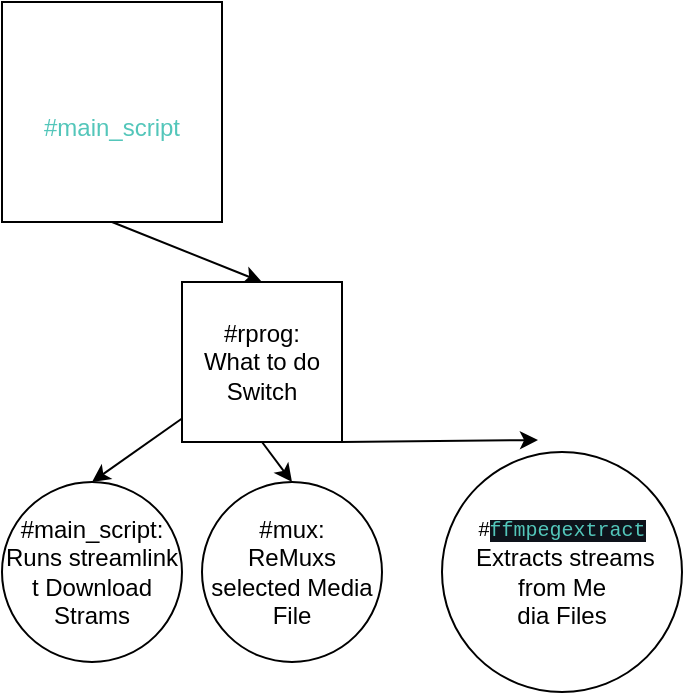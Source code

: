 <mxfile>
    <diagram id="CX2yF_rBkgXAtohxB7G5" name="Page-1">
        <mxGraphModel dx="538" dy="787" grid="1" gridSize="10" guides="1" tooltips="1" connect="1" arrows="1" fold="1" page="1" pageScale="1" pageWidth="850" pageHeight="1100" math="0" shadow="0">
            <root>
                <mxCell id="0"/>
                <mxCell id="1" parent="0"/>
                <mxCell id="4" style="edgeStyle=none;html=1;exitX=0.5;exitY=1;exitDx=0;exitDy=0;entryX=0.5;entryY=0;entryDx=0;entryDy=0;" edge="1" parent="1" source="2" target="5">
                    <mxGeometry relative="1" as="geometry">
                        <mxPoint x="130" y="350" as="targetPoint"/>
                    </mxGeometry>
                </mxCell>
                <mxCell id="2" value="&lt;br&gt;&lt;div style=&quot;color: rgb(200, 209, 223); background-color: rgb(14, 19, 27); font-family: Consolas, &amp;quot;Courier New&amp;quot;, monospace; font-weight: normal; font-size: 18px; line-height: 24px;&quot;&gt;&lt;div&gt;&lt;/div&gt;&lt;/div&gt;&lt;font color=&quot;#53c6ba&quot;&gt;#main_script&lt;/font&gt;&lt;br&gt;" style="whiteSpace=wrap;html=1;aspect=fixed;" vertex="1" parent="1">
                    <mxGeometry x="40" y="120" width="110" height="110" as="geometry"/>
                </mxCell>
                <mxCell id="7" style="edgeStyle=none;html=1;entryX=0.5;entryY=0;entryDx=0;entryDy=0;" edge="1" parent="1" source="5" target="6">
                    <mxGeometry relative="1" as="geometry"/>
                </mxCell>
                <mxCell id="11" style="edgeStyle=none;html=1;exitX=0.5;exitY=1;exitDx=0;exitDy=0;entryX=0.5;entryY=0;entryDx=0;entryDy=0;" edge="1" parent="1" source="5" target="9">
                    <mxGeometry relative="1" as="geometry"/>
                </mxCell>
                <mxCell id="12" style="edgeStyle=none;html=1;exitX=1;exitY=1;exitDx=0;exitDy=0;entryX=0.4;entryY=-0.05;entryDx=0;entryDy=0;entryPerimeter=0;" edge="1" parent="1" source="5" target="10">
                    <mxGeometry relative="1" as="geometry"/>
                </mxCell>
                <mxCell id="5" value="#rprog:&lt;br&gt;What to do Switch" style="whiteSpace=wrap;html=1;aspect=fixed;" vertex="1" parent="1">
                    <mxGeometry x="130" y="260" width="80" height="80" as="geometry"/>
                </mxCell>
                <mxCell id="6" value="#main_script:&lt;br&gt;Runs streamlink t Download Strams" style="ellipse;whiteSpace=wrap;html=1;aspect=fixed;" vertex="1" parent="1">
                    <mxGeometry x="40" y="360" width="90" height="90" as="geometry"/>
                </mxCell>
                <mxCell id="9" value="#mux:&lt;br&gt;ReMuxs selected Media File" style="ellipse;whiteSpace=wrap;html=1;aspect=fixed;" vertex="1" parent="1">
                    <mxGeometry x="140" y="360" width="90" height="90" as="geometry"/>
                </mxCell>
                <mxCell id="10" value="&lt;font style=&quot;font-size: 10px;&quot;&gt;#&lt;span style=&quot;color: rgb(83, 198, 186); background-color: rgb(14, 19, 27); font-family: Consolas, &amp;quot;Courier New&amp;quot;, monospace;&quot;&gt;ffmpegextract&lt;/span&gt;&lt;br&gt;&lt;/font&gt;&lt;font style=&quot;&quot;&gt;&lt;font style=&quot;font-size: 12px;&quot;&gt;&amp;nbsp;Extracts streams from Me&lt;br&gt;dia Files&lt;/font&gt;&lt;br&gt;&lt;/font&gt;" style="ellipse;whiteSpace=wrap;html=1;aspect=fixed;" vertex="1" parent="1">
                    <mxGeometry x="260" y="345" width="120" height="120" as="geometry"/>
                </mxCell>
            </root>
        </mxGraphModel>
    </diagram>
</mxfile>